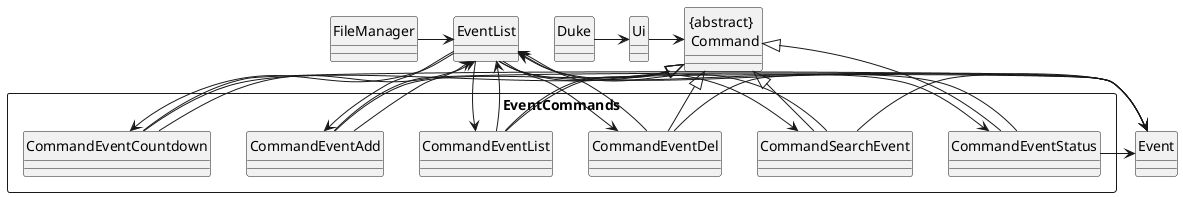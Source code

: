 @startuml
hide circle
skinparam classAttributeIconSize 0

class "{abstract} \n Command" {
}

Rectangle EventCommands {
"{abstract} \n Command" <|-- CommandEventAdd
"{abstract} \n Command" <|-- CommandEventDel
"{abstract} \n Command" <|-- CommandEventList
"{abstract} \n Command" <|-- CommandSearchEvent
"{abstract} \n Command" <|-- CommandEventStatus
"{abstract} \n Command" <|-- CommandEventCountdown
}



CommandEventAdd <-- EventList
EventList <-down- CommandEventAdd

CommandEventDel <-- EventList
EventList <-down- CommandEventDel

CommandEventList <-- EventList
EventList <-down- CommandEventList

CommandSearchEvent <-- EventList
EventList <-down- CommandSearchEvent

CommandEventStatus <-- EventList
EventList <-down- CommandEventStatus

CommandEventCountdown <-- EventList
EventList <-down- CommandEventCountdown



FileManager -> EventList


CommandEventAdd -down> Event
CommandEventCountdown -down> Event
CommandEventStatus -down> Event
CommandSearchEvent -down> Event
CommandEventDel -down> Event
CommandEventList -down> Event



Duke -> Ui
Ui -> "{abstract} \n Command"

@enduml
